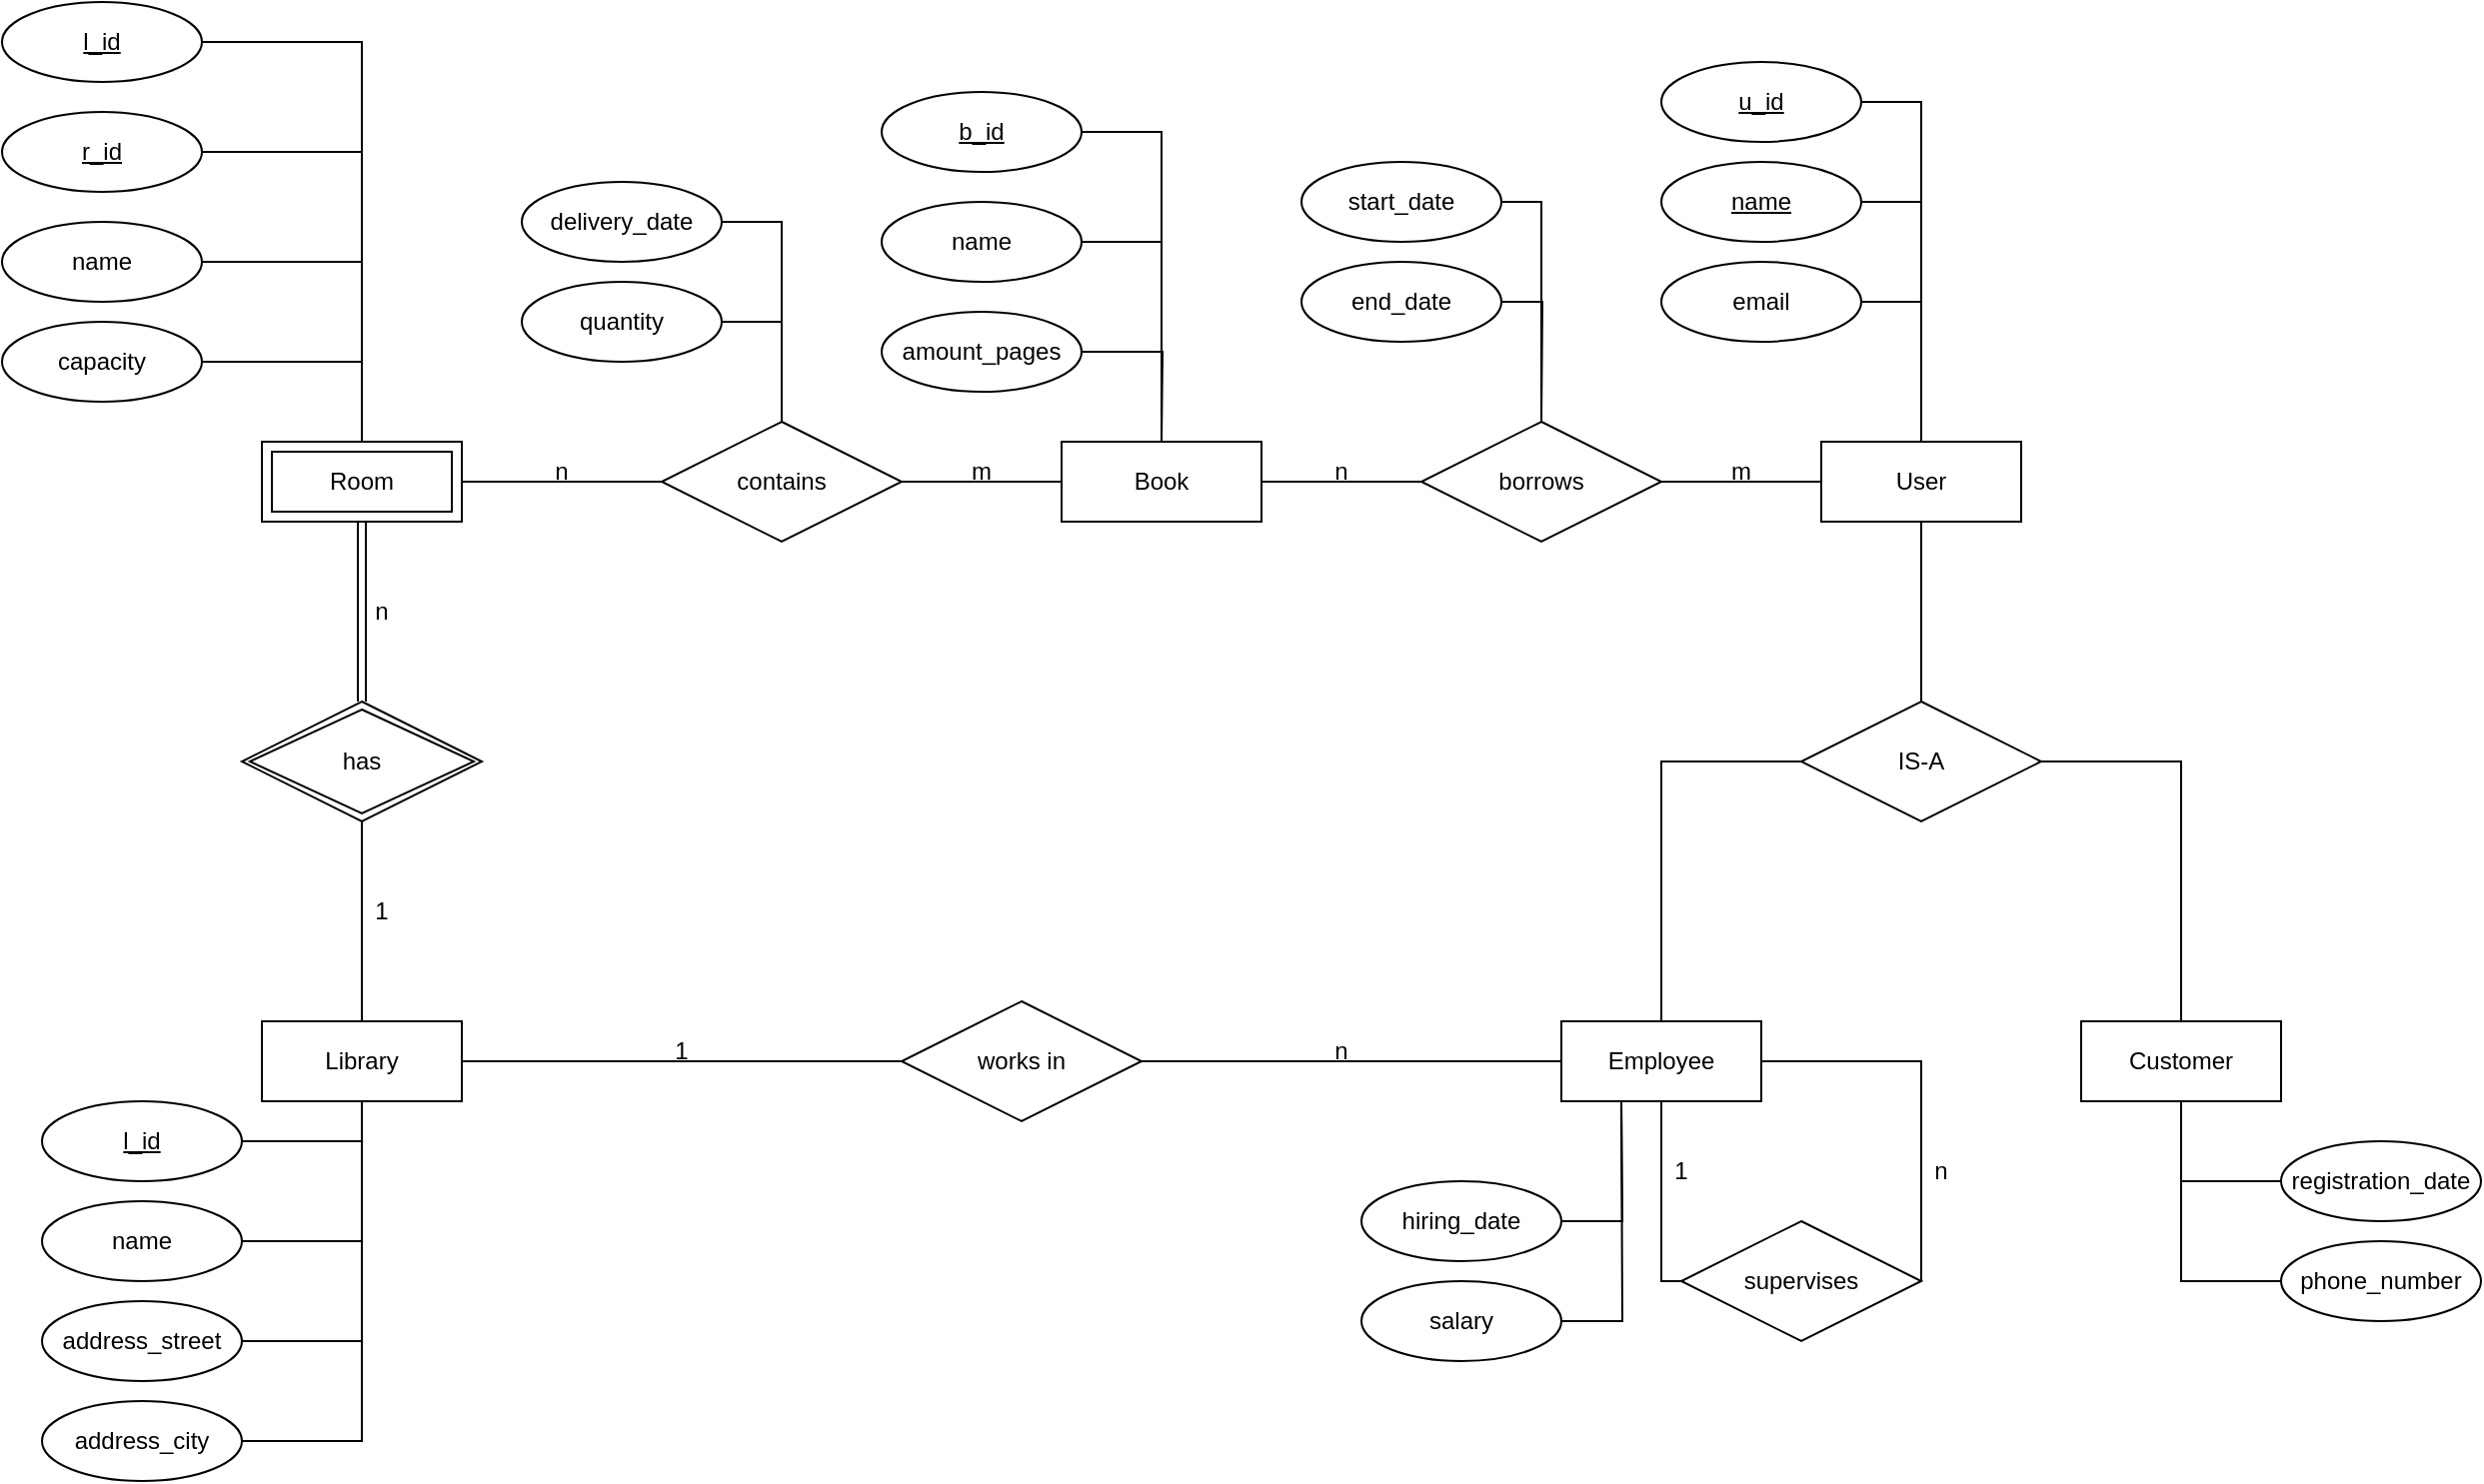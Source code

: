<mxfile version="20.5.3" type="device"><diagram id="R2lEEEUBdFMjLlhIrx00" name="Page-1"><mxGraphModel dx="2272" dy="924" grid="1" gridSize="10" guides="1" tooltips="1" connect="1" arrows="1" fold="1" page="1" pageScale="1" pageWidth="850" pageHeight="1100" math="0" shadow="0" extFonts="Permanent Marker^https://fonts.googleapis.com/css?family=Permanent+Marker"><root><mxCell id="0"/><mxCell id="1" parent="0"/><mxCell id="8n-DpjdkcgDYRlpDnJn--35" style="edgeStyle=orthogonalEdgeStyle;rounded=0;orthogonalLoop=1;jettySize=auto;html=1;exitX=1;exitY=0.5;exitDx=0;exitDy=0;entryX=0;entryY=0.5;entryDx=0;entryDy=0;endArrow=none;endFill=0;" parent="1" source="8n-DpjdkcgDYRlpDnJn--8" target="8n-DpjdkcgDYRlpDnJn--21" edge="1"><mxGeometry relative="1" as="geometry"/></mxCell><mxCell id="8n-DpjdkcgDYRlpDnJn--8" value="Library" style="whiteSpace=wrap;html=1;align=center;rounded=0;shadow=0;sketch=0;gradientColor=none;" parent="1" vertex="1"><mxGeometry x="-270" y="600" width="100" height="40" as="geometry"/></mxCell><mxCell id="8n-DpjdkcgDYRlpDnJn--48" style="edgeStyle=orthogonalEdgeStyle;rounded=0;orthogonalLoop=1;jettySize=auto;html=1;exitX=1;exitY=0.5;exitDx=0;exitDy=0;entryX=0;entryY=0.5;entryDx=0;entryDy=0;endArrow=none;endFill=0;" parent="1" source="8n-DpjdkcgDYRlpDnJn--9" target="8n-DpjdkcgDYRlpDnJn--46" edge="1"><mxGeometry relative="1" as="geometry"/></mxCell><mxCell id="8n-DpjdkcgDYRlpDnJn--9" value="Room" style="shape=ext;margin=3;double=1;whiteSpace=wrap;html=1;align=center;rounded=0;shadow=0;sketch=0;gradientColor=none;" parent="1" vertex="1"><mxGeometry x="-270" y="310" width="100" height="40" as="geometry"/></mxCell><mxCell id="8n-DpjdkcgDYRlpDnJn--41" style="edgeStyle=orthogonalEdgeStyle;rounded=0;orthogonalLoop=1;jettySize=auto;html=1;exitX=0.5;exitY=1;exitDx=0;exitDy=0;entryX=0.5;entryY=0;entryDx=0;entryDy=0;endArrow=none;endFill=0;" parent="1" source="8n-DpjdkcgDYRlpDnJn--10" target="8n-DpjdkcgDYRlpDnJn--15" edge="1"><mxGeometry relative="1" as="geometry"/></mxCell><mxCell id="8n-DpjdkcgDYRlpDnJn--10" value="User" style="whiteSpace=wrap;html=1;align=center;rounded=0;shadow=0;sketch=0;gradientColor=none;" parent="1" vertex="1"><mxGeometry x="510" y="310" width="100" height="40" as="geometry"/></mxCell><mxCell id="8n-DpjdkcgDYRlpDnJn--39" style="edgeStyle=orthogonalEdgeStyle;rounded=0;orthogonalLoop=1;jettySize=auto;html=1;exitX=0.5;exitY=0;exitDx=0;exitDy=0;entryX=0;entryY=0.5;entryDx=0;entryDy=0;endArrow=none;endFill=0;" parent="1" source="8n-DpjdkcgDYRlpDnJn--12" target="8n-DpjdkcgDYRlpDnJn--15" edge="1"><mxGeometry relative="1" as="geometry"/></mxCell><mxCell id="8n-DpjdkcgDYRlpDnJn--66" style="edgeStyle=orthogonalEdgeStyle;rounded=0;orthogonalLoop=1;jettySize=auto;html=1;exitX=0.5;exitY=1;exitDx=0;exitDy=0;entryX=0;entryY=0.5;entryDx=0;entryDy=0;endArrow=none;endFill=0;" parent="1" source="8n-DpjdkcgDYRlpDnJn--12" target="8n-DpjdkcgDYRlpDnJn--65" edge="1"><mxGeometry relative="1" as="geometry"><Array as="points"><mxPoint x="430" y="730"/></Array></mxGeometry></mxCell><mxCell id="8n-DpjdkcgDYRlpDnJn--67" style="edgeStyle=orthogonalEdgeStyle;rounded=0;orthogonalLoop=1;jettySize=auto;html=1;exitX=1;exitY=0.5;exitDx=0;exitDy=0;entryX=1;entryY=0.5;entryDx=0;entryDy=0;endArrow=none;endFill=0;" parent="1" source="8n-DpjdkcgDYRlpDnJn--12" target="8n-DpjdkcgDYRlpDnJn--65" edge="1"><mxGeometry relative="1" as="geometry"><Array as="points"><mxPoint x="560" y="620"/><mxPoint x="560" y="730"/></Array></mxGeometry></mxCell><mxCell id="8n-DpjdkcgDYRlpDnJn--12" value="Employee" style="whiteSpace=wrap;html=1;align=center;rounded=0;shadow=0;sketch=0;gradientColor=none;" parent="1" vertex="1"><mxGeometry x="380" y="600" width="100" height="40" as="geometry"/></mxCell><mxCell id="8n-DpjdkcgDYRlpDnJn--13" value="Customer" style="whiteSpace=wrap;html=1;align=center;rounded=0;shadow=0;sketch=0;gradientColor=none;" parent="1" vertex="1"><mxGeometry x="640" y="600" width="100" height="40" as="geometry"/></mxCell><mxCell id="8n-DpjdkcgDYRlpDnJn--40" style="edgeStyle=orthogonalEdgeStyle;rounded=0;orthogonalLoop=1;jettySize=auto;html=1;exitX=1;exitY=0.5;exitDx=0;exitDy=0;entryX=0.5;entryY=0;entryDx=0;entryDy=0;endArrow=none;endFill=0;" parent="1" source="8n-DpjdkcgDYRlpDnJn--15" target="8n-DpjdkcgDYRlpDnJn--13" edge="1"><mxGeometry relative="1" as="geometry"/></mxCell><mxCell id="8n-DpjdkcgDYRlpDnJn--15" value="IS-A" style="shape=rhombus;perimeter=rhombusPerimeter;whiteSpace=wrap;html=1;align=center;rounded=0;shadow=0;sketch=0;gradientColor=none;" parent="1" vertex="1"><mxGeometry x="500" y="440" width="120" height="60" as="geometry"/></mxCell><mxCell id="8n-DpjdkcgDYRlpDnJn--21" value="works in" style="shape=rhombus;perimeter=rhombusPerimeter;whiteSpace=wrap;html=1;align=center;rounded=0;shadow=0;sketch=0;gradientColor=none;" parent="1" vertex="1"><mxGeometry x="50" y="590" width="120" height="60" as="geometry"/></mxCell><mxCell id="8n-DpjdkcgDYRlpDnJn--29" value="" style="endArrow=none;html=1;rounded=0;entryX=0;entryY=0.5;entryDx=0;entryDy=0;exitX=1;exitY=0.5;exitDx=0;exitDy=0;edgeStyle=orthogonalEdgeStyle;" parent="1" source="8n-DpjdkcgDYRlpDnJn--21" target="8n-DpjdkcgDYRlpDnJn--12" edge="1"><mxGeometry relative="1" as="geometry"><mxPoint x="210" y="610" as="sourcePoint"/><mxPoint x="370" y="610" as="targetPoint"/></mxGeometry></mxCell><mxCell id="8n-DpjdkcgDYRlpDnJn--44" style="edgeStyle=orthogonalEdgeStyle;rounded=0;orthogonalLoop=1;jettySize=auto;html=1;exitX=0.5;exitY=1;exitDx=0;exitDy=0;entryX=0.5;entryY=0;entryDx=0;entryDy=0;endArrow=none;endFill=0;" parent="1" source="8n-DpjdkcgDYRlpDnJn--92" target="8n-DpjdkcgDYRlpDnJn--8" edge="1"><mxGeometry relative="1" as="geometry"><mxPoint x="-220" y="500" as="sourcePoint"/></mxGeometry></mxCell><mxCell id="8n-DpjdkcgDYRlpDnJn--50" style="edgeStyle=orthogonalEdgeStyle;rounded=0;orthogonalLoop=1;jettySize=auto;html=1;exitX=1;exitY=0.5;exitDx=0;exitDy=0;entryX=0;entryY=0.5;entryDx=0;entryDy=0;endArrow=none;endFill=0;" parent="1" source="8n-DpjdkcgDYRlpDnJn--45" target="8n-DpjdkcgDYRlpDnJn--47" edge="1"><mxGeometry relative="1" as="geometry"/></mxCell><mxCell id="8n-DpjdkcgDYRlpDnJn--45" value="Book" style="whiteSpace=wrap;html=1;align=center;rounded=0;shadow=0;labelBorderColor=none;sketch=0;gradientColor=none;" parent="1" vertex="1"><mxGeometry x="130" y="310" width="100" height="40" as="geometry"/></mxCell><mxCell id="8n-DpjdkcgDYRlpDnJn--49" style="edgeStyle=orthogonalEdgeStyle;rounded=0;orthogonalLoop=1;jettySize=auto;html=1;exitX=1;exitY=0.5;exitDx=0;exitDy=0;entryX=0;entryY=0.5;entryDx=0;entryDy=0;endArrow=none;endFill=0;" parent="1" source="8n-DpjdkcgDYRlpDnJn--46" target="8n-DpjdkcgDYRlpDnJn--45" edge="1"><mxGeometry relative="1" as="geometry"/></mxCell><mxCell id="8n-DpjdkcgDYRlpDnJn--46" value="contains" style="shape=rhombus;perimeter=rhombusPerimeter;whiteSpace=wrap;html=1;align=center;rounded=0;shadow=0;labelBorderColor=none;sketch=0;gradientColor=none;" parent="1" vertex="1"><mxGeometry x="-70" y="300" width="120" height="60" as="geometry"/></mxCell><mxCell id="8n-DpjdkcgDYRlpDnJn--51" style="edgeStyle=orthogonalEdgeStyle;rounded=0;orthogonalLoop=1;jettySize=auto;html=1;exitX=1;exitY=0.5;exitDx=0;exitDy=0;entryX=0;entryY=0.5;entryDx=0;entryDy=0;endArrow=none;endFill=0;" parent="1" source="8n-DpjdkcgDYRlpDnJn--47" target="8n-DpjdkcgDYRlpDnJn--10" edge="1"><mxGeometry relative="1" as="geometry"/></mxCell><mxCell id="8n-DpjdkcgDYRlpDnJn--47" value="borrows" style="shape=rhombus;perimeter=rhombusPerimeter;whiteSpace=wrap;html=1;align=center;rounded=0;shadow=0;labelBorderColor=none;sketch=0;gradientColor=none;" parent="1" vertex="1"><mxGeometry x="310" y="300" width="120" height="60" as="geometry"/></mxCell><mxCell id="8n-DpjdkcgDYRlpDnJn--52" value="n" style="text;html=1;strokeColor=none;fillColor=none;align=center;verticalAlign=middle;whiteSpace=wrap;rounded=0;shadow=0;labelBorderColor=none;sketch=0;" parent="1" vertex="1"><mxGeometry x="240" y="600" width="60" height="30" as="geometry"/></mxCell><mxCell id="8n-DpjdkcgDYRlpDnJn--53" value="1" style="text;html=1;strokeColor=none;fillColor=none;align=center;verticalAlign=middle;whiteSpace=wrap;rounded=0;shadow=0;labelBorderColor=none;sketch=0;" parent="1" vertex="1"><mxGeometry x="-90" y="600" width="60" height="30" as="geometry"/></mxCell><mxCell id="8n-DpjdkcgDYRlpDnJn--58" value="1" style="text;html=1;strokeColor=none;fillColor=none;align=center;verticalAlign=middle;whiteSpace=wrap;rounded=0;shadow=0;labelBorderColor=none;sketch=0;" parent="1" vertex="1"><mxGeometry x="-240" y="530" width="60" height="30" as="geometry"/></mxCell><mxCell id="8n-DpjdkcgDYRlpDnJn--60" value="n" style="text;html=1;strokeColor=none;fillColor=none;align=center;verticalAlign=middle;whiteSpace=wrap;rounded=0;shadow=0;labelBorderColor=none;sketch=0;" parent="1" vertex="1"><mxGeometry x="-150" y="310" width="60" height="30" as="geometry"/></mxCell><mxCell id="8n-DpjdkcgDYRlpDnJn--61" value="m" style="text;html=1;strokeColor=none;fillColor=none;align=center;verticalAlign=middle;whiteSpace=wrap;rounded=0;shadow=0;labelBorderColor=none;sketch=0;" parent="1" vertex="1"><mxGeometry x="60" y="310" width="60" height="30" as="geometry"/></mxCell><mxCell id="8n-DpjdkcgDYRlpDnJn--62" value="n" style="text;html=1;strokeColor=none;fillColor=none;align=center;verticalAlign=middle;whiteSpace=wrap;rounded=0;shadow=0;labelBorderColor=none;sketch=0;" parent="1" vertex="1"><mxGeometry x="240" y="310" width="60" height="30" as="geometry"/></mxCell><mxCell id="8n-DpjdkcgDYRlpDnJn--63" value="m" style="text;html=1;strokeColor=none;fillColor=none;align=center;verticalAlign=middle;whiteSpace=wrap;rounded=0;shadow=0;labelBorderColor=none;sketch=0;" parent="1" vertex="1"><mxGeometry x="440" y="310" width="60" height="30" as="geometry"/></mxCell><mxCell id="8n-DpjdkcgDYRlpDnJn--65" value="supervises" style="shape=rhombus;perimeter=rhombusPerimeter;whiteSpace=wrap;html=1;align=center;rounded=0;shadow=0;labelBorderColor=none;sketch=0;gradientColor=none;" parent="1" vertex="1"><mxGeometry x="440" y="700" width="120" height="60" as="geometry"/></mxCell><mxCell id="8n-DpjdkcgDYRlpDnJn--68" value="1" style="text;html=1;strokeColor=none;fillColor=none;align=center;verticalAlign=middle;whiteSpace=wrap;rounded=0;shadow=0;labelBorderColor=none;sketch=0;" parent="1" vertex="1"><mxGeometry x="410" y="660" width="60" height="30" as="geometry"/></mxCell><mxCell id="8n-DpjdkcgDYRlpDnJn--69" value="n" style="text;html=1;strokeColor=none;fillColor=none;align=center;verticalAlign=middle;whiteSpace=wrap;rounded=0;shadow=0;labelBorderColor=none;sketch=0;" parent="1" vertex="1"><mxGeometry x="540" y="660" width="60" height="30" as="geometry"/></mxCell><mxCell id="8n-DpjdkcgDYRlpDnJn--78" style="edgeStyle=orthogonalEdgeStyle;rounded=0;orthogonalLoop=1;jettySize=auto;html=1;exitX=1;exitY=0.5;exitDx=0;exitDy=0;entryX=0.5;entryY=0;entryDx=0;entryDy=0;endArrow=none;endFill=0;" parent="1" source="8n-DpjdkcgDYRlpDnJn--75" target="8n-DpjdkcgDYRlpDnJn--45" edge="1"><mxGeometry relative="1" as="geometry"/></mxCell><mxCell id="8n-DpjdkcgDYRlpDnJn--75" value="name" style="ellipse;whiteSpace=wrap;html=1;align=center;rounded=0;shadow=0;labelBorderColor=none;sketch=0;gradientColor=none;" parent="1" vertex="1"><mxGeometry x="40" y="190" width="100" height="40" as="geometry"/></mxCell><mxCell id="8n-DpjdkcgDYRlpDnJn--77" style="edgeStyle=orthogonalEdgeStyle;rounded=0;orthogonalLoop=1;jettySize=auto;html=1;exitX=1;exitY=0.5;exitDx=0;exitDy=0;entryX=0.5;entryY=0;entryDx=0;entryDy=0;endArrow=none;endFill=0;" parent="1" source="8n-DpjdkcgDYRlpDnJn--76" target="8n-DpjdkcgDYRlpDnJn--45" edge="1"><mxGeometry relative="1" as="geometry"/></mxCell><mxCell id="8n-DpjdkcgDYRlpDnJn--76" value="b_id" style="ellipse;whiteSpace=wrap;html=1;align=center;fontStyle=4;rounded=0;shadow=0;labelBorderColor=none;sketch=0;gradientColor=none;" parent="1" vertex="1"><mxGeometry x="40" y="135" width="100" height="40" as="geometry"/></mxCell><mxCell id="8n-DpjdkcgDYRlpDnJn--80" style="edgeStyle=orthogonalEdgeStyle;rounded=0;orthogonalLoop=1;jettySize=auto;html=1;exitX=1;exitY=0.5;exitDx=0;exitDy=0;endArrow=none;endFill=0;" parent="1" source="8n-DpjdkcgDYRlpDnJn--79" edge="1"><mxGeometry relative="1" as="geometry"><mxPoint x="180.0" y="310.0" as="targetPoint"/></mxGeometry></mxCell><mxCell id="8n-DpjdkcgDYRlpDnJn--79" value="amount_pages" style="ellipse;whiteSpace=wrap;html=1;align=center;rounded=0;shadow=0;labelBorderColor=none;sketch=0;gradientColor=none;" parent="1" vertex="1"><mxGeometry x="40" y="245" width="100" height="40" as="geometry"/></mxCell><mxCell id="8n-DpjdkcgDYRlpDnJn--82" style="edgeStyle=orthogonalEdgeStyle;rounded=0;orthogonalLoop=1;jettySize=auto;html=1;exitX=1;exitY=0.5;exitDx=0;exitDy=0;entryX=0.5;entryY=1;entryDx=0;entryDy=0;endArrow=none;endFill=0;" parent="1" source="8n-DpjdkcgDYRlpDnJn--81" target="8n-DpjdkcgDYRlpDnJn--8" edge="1"><mxGeometry relative="1" as="geometry"/></mxCell><mxCell id="8n-DpjdkcgDYRlpDnJn--81" value="l_id" style="ellipse;whiteSpace=wrap;html=1;align=center;fontStyle=4;rounded=0;shadow=0;labelBorderColor=none;sketch=0;gradientColor=none;" parent="1" vertex="1"><mxGeometry x="-380" y="640" width="100" height="40" as="geometry"/></mxCell><mxCell id="8n-DpjdkcgDYRlpDnJn--85" style="edgeStyle=orthogonalEdgeStyle;rounded=0;orthogonalLoop=1;jettySize=auto;html=1;exitX=1;exitY=0.5;exitDx=0;exitDy=0;entryX=0.5;entryY=1;entryDx=0;entryDy=0;endArrow=none;endFill=0;" parent="1" source="8n-DpjdkcgDYRlpDnJn--84" target="8n-DpjdkcgDYRlpDnJn--8" edge="1"><mxGeometry relative="1" as="geometry"/></mxCell><mxCell id="8n-DpjdkcgDYRlpDnJn--84" value="address_street" style="ellipse;whiteSpace=wrap;html=1;align=center;rounded=0;shadow=0;labelBorderColor=none;sketch=0;gradientColor=none;" parent="1" vertex="1"><mxGeometry x="-380" y="740" width="100" height="40" as="geometry"/></mxCell><mxCell id="8n-DpjdkcgDYRlpDnJn--87" style="edgeStyle=orthogonalEdgeStyle;rounded=0;orthogonalLoop=1;jettySize=auto;html=1;exitX=1;exitY=0.5;exitDx=0;exitDy=0;entryX=0.5;entryY=1;entryDx=0;entryDy=0;endArrow=none;endFill=0;" parent="1" source="8n-DpjdkcgDYRlpDnJn--86" target="8n-DpjdkcgDYRlpDnJn--8" edge="1"><mxGeometry relative="1" as="geometry"/></mxCell><mxCell id="8n-DpjdkcgDYRlpDnJn--86" value="address_city" style="ellipse;whiteSpace=wrap;html=1;align=center;rounded=0;shadow=0;labelBorderColor=none;sketch=0;gradientColor=none;" parent="1" vertex="1"><mxGeometry x="-380" y="790" width="100" height="40" as="geometry"/></mxCell><mxCell id="8n-DpjdkcgDYRlpDnJn--101" style="edgeStyle=orthogonalEdgeStyle;rounded=0;orthogonalLoop=1;jettySize=auto;html=1;exitX=1;exitY=0.5;exitDx=0;exitDy=0;entryX=0.5;entryY=0;entryDx=0;entryDy=0;endArrow=none;endFill=0;" parent="1" source="8n-DpjdkcgDYRlpDnJn--88" target="8n-DpjdkcgDYRlpDnJn--47" edge="1"><mxGeometry relative="1" as="geometry"/></mxCell><mxCell id="8n-DpjdkcgDYRlpDnJn--88" value="start_date" style="ellipse;whiteSpace=wrap;html=1;align=center;rounded=0;shadow=0;labelBorderColor=none;sketch=0;gradientColor=none;" parent="1" vertex="1"><mxGeometry x="250" y="170" width="100" height="40" as="geometry"/></mxCell><mxCell id="8n-DpjdkcgDYRlpDnJn--89" value="" style="shape=link;html=1;rounded=0;endArrow=none;endFill=0;exitX=0.5;exitY=1;exitDx=0;exitDy=0;entryX=0.5;entryY=0;entryDx=0;entryDy=0;" parent="1" source="8n-DpjdkcgDYRlpDnJn--9" target="8n-DpjdkcgDYRlpDnJn--92" edge="1"><mxGeometry relative="1" as="geometry"><mxPoint x="-400" y="410" as="sourcePoint"/><mxPoint x="-220" y="440" as="targetPoint"/></mxGeometry></mxCell><mxCell id="8n-DpjdkcgDYRlpDnJn--91" value="n" style="text;html=1;strokeColor=none;fillColor=none;align=center;verticalAlign=middle;whiteSpace=wrap;rounded=0;shadow=0;labelBorderColor=none;sketch=0;" parent="1" vertex="1"><mxGeometry x="-240" y="380" width="60" height="30" as="geometry"/></mxCell><mxCell id="8n-DpjdkcgDYRlpDnJn--92" value="has" style="shape=rhombus;double=1;perimeter=rhombusPerimeter;whiteSpace=wrap;html=1;align=center;rounded=0;shadow=0;labelBorderColor=none;sketch=0;gradientColor=none;" parent="1" vertex="1"><mxGeometry x="-280" y="440" width="120" height="60" as="geometry"/></mxCell><mxCell id="8n-DpjdkcgDYRlpDnJn--95" style="edgeStyle=orthogonalEdgeStyle;rounded=0;orthogonalLoop=1;jettySize=auto;html=1;exitX=1;exitY=0.5;exitDx=0;exitDy=0;entryX=0.5;entryY=0;entryDx=0;entryDy=0;endArrow=none;endFill=0;" parent="1" source="8n-DpjdkcgDYRlpDnJn--93" target="8n-DpjdkcgDYRlpDnJn--9" edge="1"><mxGeometry relative="1" as="geometry"/></mxCell><mxCell id="8n-DpjdkcgDYRlpDnJn--93" value="l_id" style="ellipse;whiteSpace=wrap;html=1;align=center;fontStyle=4;rounded=0;shadow=0;labelBorderColor=none;sketch=0;gradientColor=none;" parent="1" vertex="1"><mxGeometry x="-400" y="90" width="100" height="40" as="geometry"/></mxCell><mxCell id="8n-DpjdkcgDYRlpDnJn--96" style="edgeStyle=orthogonalEdgeStyle;rounded=0;orthogonalLoop=1;jettySize=auto;html=1;exitX=1;exitY=0.5;exitDx=0;exitDy=0;entryX=0.5;entryY=0;entryDx=0;entryDy=0;endArrow=none;endFill=0;" parent="1" source="8n-DpjdkcgDYRlpDnJn--94" target="8n-DpjdkcgDYRlpDnJn--9" edge="1"><mxGeometry relative="1" as="geometry"/></mxCell><mxCell id="8n-DpjdkcgDYRlpDnJn--94" value="r_id" style="ellipse;whiteSpace=wrap;html=1;align=center;fontStyle=4;rounded=0;shadow=0;labelBorderColor=none;sketch=0;gradientColor=none;" parent="1" vertex="1"><mxGeometry x="-400" y="145" width="100" height="40" as="geometry"/></mxCell><mxCell id="8n-DpjdkcgDYRlpDnJn--108" style="edgeStyle=orthogonalEdgeStyle;rounded=0;orthogonalLoop=1;jettySize=auto;html=1;exitX=1;exitY=0.5;exitDx=0;exitDy=0;entryX=0.5;entryY=0;entryDx=0;entryDy=0;endArrow=none;endFill=0;" parent="1" source="8n-DpjdkcgDYRlpDnJn--99" target="8n-DpjdkcgDYRlpDnJn--9" edge="1"><mxGeometry relative="1" as="geometry"/></mxCell><mxCell id="8n-DpjdkcgDYRlpDnJn--99" value="capacity" style="ellipse;whiteSpace=wrap;html=1;align=center;rounded=0;shadow=0;labelBorderColor=none;sketch=0;gradientColor=none;" parent="1" vertex="1"><mxGeometry x="-400" y="250" width="100" height="40" as="geometry"/></mxCell><mxCell id="8n-DpjdkcgDYRlpDnJn--102" style="edgeStyle=orthogonalEdgeStyle;rounded=0;orthogonalLoop=1;jettySize=auto;html=1;exitX=1;exitY=0.5;exitDx=0;exitDy=0;endArrow=none;endFill=0;" parent="1" source="8n-DpjdkcgDYRlpDnJn--100" edge="1"><mxGeometry relative="1" as="geometry"><mxPoint x="370" y="300.0" as="targetPoint"/></mxGeometry></mxCell><mxCell id="8n-DpjdkcgDYRlpDnJn--100" value="end_date" style="ellipse;whiteSpace=wrap;html=1;align=center;rounded=0;shadow=0;labelBorderColor=none;sketch=0;gradientColor=none;" parent="1" vertex="1"><mxGeometry x="250" y="220" width="100" height="40" as="geometry"/></mxCell><mxCell id="8n-DpjdkcgDYRlpDnJn--104" style="edgeStyle=orthogonalEdgeStyle;rounded=0;orthogonalLoop=1;jettySize=auto;html=1;exitX=1;exitY=0.5;exitDx=0;exitDy=0;entryX=0.5;entryY=0;entryDx=0;entryDy=0;endArrow=none;endFill=0;" parent="1" source="8n-DpjdkcgDYRlpDnJn--103" target="8n-DpjdkcgDYRlpDnJn--10" edge="1"><mxGeometry relative="1" as="geometry"/></mxCell><mxCell id="8n-DpjdkcgDYRlpDnJn--103" value="u_id" style="ellipse;whiteSpace=wrap;html=1;align=center;fontStyle=4;rounded=0;shadow=0;labelBorderColor=none;sketch=0;gradientColor=none;" parent="1" vertex="1"><mxGeometry x="430" y="120" width="100" height="40" as="geometry"/></mxCell><mxCell id="8n-DpjdkcgDYRlpDnJn--109" style="edgeStyle=orthogonalEdgeStyle;rounded=0;orthogonalLoop=1;jettySize=auto;html=1;exitX=1;exitY=0.5;exitDx=0;exitDy=0;entryX=0.5;entryY=0;entryDx=0;entryDy=0;endArrow=none;endFill=0;" parent="1" source="8n-DpjdkcgDYRlpDnJn--105" target="8n-DpjdkcgDYRlpDnJn--10" edge="1"><mxGeometry relative="1" as="geometry"/></mxCell><mxCell id="8n-DpjdkcgDYRlpDnJn--105" value="name" style="ellipse;whiteSpace=wrap;html=1;align=center;fontStyle=4;rounded=0;shadow=0;labelBorderColor=none;sketch=0;gradientColor=none;" parent="1" vertex="1"><mxGeometry x="430" y="170" width="100" height="40" as="geometry"/></mxCell><mxCell id="8n-DpjdkcgDYRlpDnJn--110" style="edgeStyle=orthogonalEdgeStyle;rounded=0;orthogonalLoop=1;jettySize=auto;html=1;exitX=1;exitY=0.5;exitDx=0;exitDy=0;entryX=0.5;entryY=0;entryDx=0;entryDy=0;endArrow=none;endFill=0;" parent="1" source="8n-DpjdkcgDYRlpDnJn--107" target="8n-DpjdkcgDYRlpDnJn--10" edge="1"><mxGeometry relative="1" as="geometry"/></mxCell><mxCell id="8n-DpjdkcgDYRlpDnJn--107" value="email" style="ellipse;whiteSpace=wrap;html=1;align=center;rounded=0;shadow=0;labelBorderColor=none;sketch=0;gradientColor=none;" parent="1" vertex="1"><mxGeometry x="430" y="220" width="100" height="40" as="geometry"/></mxCell><mxCell id="8n-DpjdkcgDYRlpDnJn--113" style="edgeStyle=orthogonalEdgeStyle;rounded=0;orthogonalLoop=1;jettySize=auto;html=1;exitX=1;exitY=0.5;exitDx=0;exitDy=0;endArrow=none;endFill=0;" parent="1" source="8n-DpjdkcgDYRlpDnJn--112" edge="1"><mxGeometry relative="1" as="geometry"><mxPoint x="410" y="640" as="targetPoint"/></mxGeometry></mxCell><mxCell id="8n-DpjdkcgDYRlpDnJn--112" value="salary" style="ellipse;whiteSpace=wrap;html=1;align=center;rounded=0;shadow=0;labelBorderColor=none;sketch=0;gradientColor=none;" parent="1" vertex="1"><mxGeometry x="280" y="730" width="100" height="40" as="geometry"/></mxCell><mxCell id="8n-DpjdkcgDYRlpDnJn--116" style="edgeStyle=orthogonalEdgeStyle;rounded=0;orthogonalLoop=1;jettySize=auto;html=1;exitX=1;exitY=0.5;exitDx=0;exitDy=0;endArrow=none;endFill=0;" parent="1" source="8n-DpjdkcgDYRlpDnJn--114" edge="1"><mxGeometry relative="1" as="geometry"><mxPoint x="410.0" y="640.0" as="targetPoint"/></mxGeometry></mxCell><mxCell id="8n-DpjdkcgDYRlpDnJn--114" value="hiring_date" style="ellipse;whiteSpace=wrap;html=1;align=center;rounded=0;shadow=0;labelBorderColor=none;sketch=0;gradientColor=none;" parent="1" vertex="1"><mxGeometry x="280" y="680" width="100" height="40" as="geometry"/></mxCell><mxCell id="8n-DpjdkcgDYRlpDnJn--118" style="edgeStyle=orthogonalEdgeStyle;rounded=0;orthogonalLoop=1;jettySize=auto;html=1;exitX=0;exitY=0.5;exitDx=0;exitDy=0;entryX=0.5;entryY=1;entryDx=0;entryDy=0;endArrow=none;endFill=0;" parent="1" source="8n-DpjdkcgDYRlpDnJn--117" target="8n-DpjdkcgDYRlpDnJn--13" edge="1"><mxGeometry relative="1" as="geometry"/></mxCell><mxCell id="8n-DpjdkcgDYRlpDnJn--117" value="registration_date" style="ellipse;whiteSpace=wrap;html=1;align=center;rounded=0;shadow=0;labelBorderColor=none;sketch=0;gradientColor=none;" parent="1" vertex="1"><mxGeometry x="740" y="660" width="100" height="40" as="geometry"/></mxCell><mxCell id="8n-DpjdkcgDYRlpDnJn--120" style="edgeStyle=orthogonalEdgeStyle;rounded=0;orthogonalLoop=1;jettySize=auto;html=1;exitX=0;exitY=0.5;exitDx=0;exitDy=0;entryX=0.5;entryY=1;entryDx=0;entryDy=0;endArrow=none;endFill=0;" parent="1" source="8n-DpjdkcgDYRlpDnJn--119" target="8n-DpjdkcgDYRlpDnJn--13" edge="1"><mxGeometry relative="1" as="geometry"/></mxCell><mxCell id="8n-DpjdkcgDYRlpDnJn--119" value="phone_number" style="ellipse;whiteSpace=wrap;html=1;align=center;rounded=0;shadow=0;labelBorderColor=none;sketch=0;gradientColor=none;" parent="1" vertex="1"><mxGeometry x="740" y="710" width="100" height="40" as="geometry"/></mxCell><mxCell id="0hC4mkLGlMY_h00YE3ad-1" value="delivery_date" style="ellipse;whiteSpace=wrap;html=1;align=center;rounded=0;shadow=0;labelBorderColor=none;sketch=0;gradientColor=none;" parent="1" vertex="1"><mxGeometry x="-140" y="180" width="100" height="40" as="geometry"/></mxCell><mxCell id="0hC4mkLGlMY_h00YE3ad-2" value="quantity" style="ellipse;whiteSpace=wrap;html=1;align=center;rounded=0;shadow=0;labelBorderColor=none;sketch=0;gradientColor=none;" parent="1" vertex="1"><mxGeometry x="-140" y="230" width="100" height="40" as="geometry"/></mxCell><mxCell id="0hC4mkLGlMY_h00YE3ad-5" style="edgeStyle=orthogonalEdgeStyle;rounded=0;orthogonalLoop=1;jettySize=auto;html=1;exitX=1;exitY=0.5;exitDx=0;exitDy=0;entryX=0.5;entryY=0;entryDx=0;entryDy=0;endArrow=none;endFill=0;" parent="1" source="0hC4mkLGlMY_h00YE3ad-1" target="8n-DpjdkcgDYRlpDnJn--46" edge="1"><mxGeometry relative="1" as="geometry"><mxPoint x="-40" y="172.5" as="sourcePoint"/><mxPoint y="327.5" as="targetPoint"/></mxGeometry></mxCell><mxCell id="0hC4mkLGlMY_h00YE3ad-6" style="edgeStyle=orthogonalEdgeStyle;rounded=0;orthogonalLoop=1;jettySize=auto;html=1;exitX=1;exitY=0.5;exitDx=0;exitDy=0;entryX=0.5;entryY=0;entryDx=0;entryDy=0;endArrow=none;endFill=0;" parent="1" source="0hC4mkLGlMY_h00YE3ad-2" target="8n-DpjdkcgDYRlpDnJn--46" edge="1"><mxGeometry relative="1" as="geometry"><mxPoint x="-30" y="160" as="sourcePoint"/><mxPoint x="10" y="315" as="targetPoint"/></mxGeometry></mxCell><mxCell id="8kbN2nqmBzHW9G9AzrQ9-2" style="rounded=0;orthogonalLoop=1;jettySize=auto;html=1;exitX=1;exitY=0.5;exitDx=0;exitDy=0;entryX=0.5;entryY=1;entryDx=0;entryDy=0;edgeStyle=orthogonalEdgeStyle;endArrow=none;endFill=0;" edge="1" parent="1" source="8kbN2nqmBzHW9G9AzrQ9-1" target="8n-DpjdkcgDYRlpDnJn--8"><mxGeometry relative="1" as="geometry"/></mxCell><mxCell id="8kbN2nqmBzHW9G9AzrQ9-1" value="name" style="ellipse;whiteSpace=wrap;html=1;align=center;rounded=0;shadow=0;labelBorderColor=none;sketch=0;gradientColor=none;" vertex="1" parent="1"><mxGeometry x="-380" y="690" width="100" height="40" as="geometry"/></mxCell><mxCell id="8kbN2nqmBzHW9G9AzrQ9-4" style="edgeStyle=orthogonalEdgeStyle;rounded=0;orthogonalLoop=1;jettySize=auto;html=1;exitX=1;exitY=0.5;exitDx=0;exitDy=0;entryX=0.5;entryY=0;entryDx=0;entryDy=0;endArrow=none;endFill=0;" edge="1" parent="1" source="8kbN2nqmBzHW9G9AzrQ9-3" target="8n-DpjdkcgDYRlpDnJn--9"><mxGeometry relative="1" as="geometry"/></mxCell><mxCell id="8kbN2nqmBzHW9G9AzrQ9-3" value="name" style="ellipse;whiteSpace=wrap;html=1;align=center;rounded=0;shadow=0;labelBorderColor=none;sketch=0;gradientColor=none;" vertex="1" parent="1"><mxGeometry x="-400" y="200" width="100" height="40" as="geometry"/></mxCell></root></mxGraphModel></diagram></mxfile>